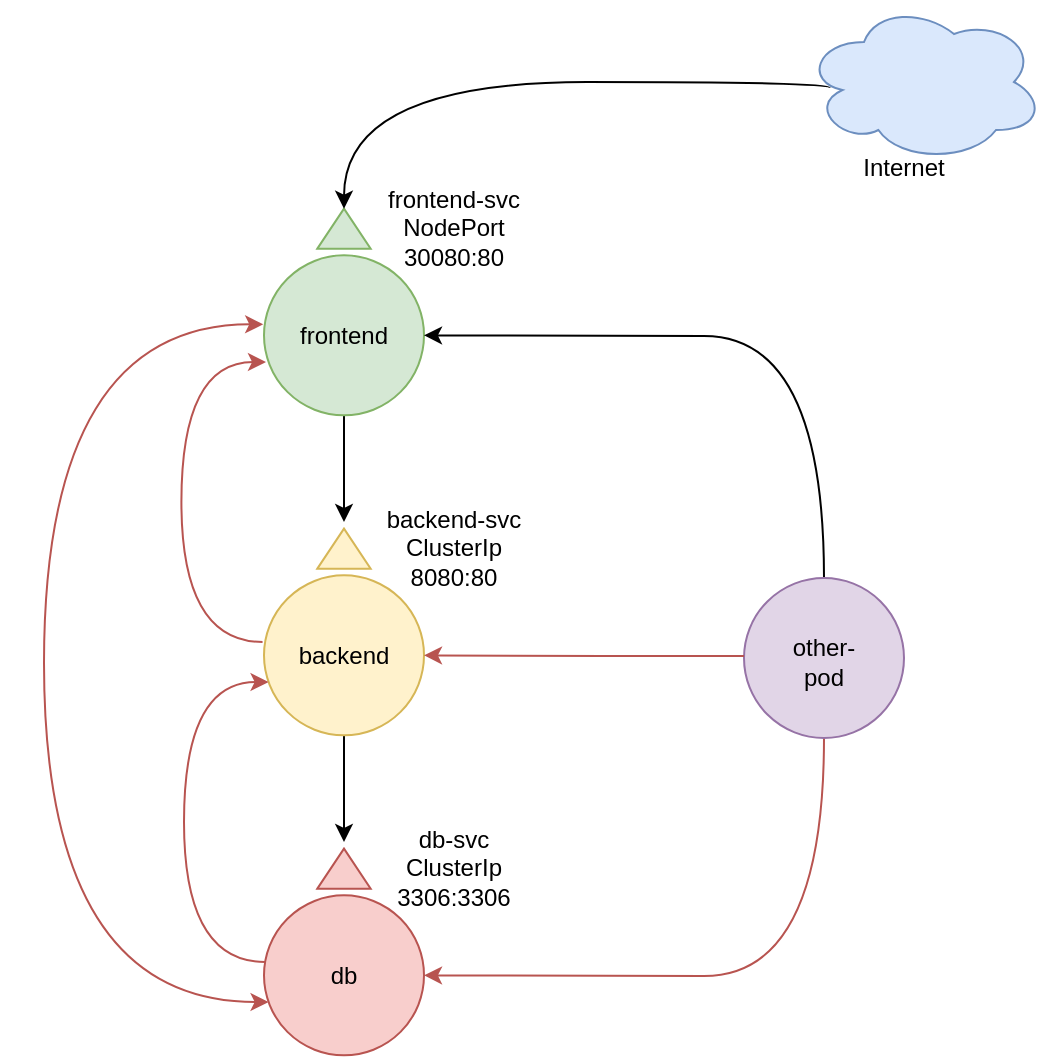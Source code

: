 <mxfile version="13.7.9" type="device"><diagram id="IQ9Xs65m0_L-1W2MOvgo" name="Page-1"><mxGraphModel dx="1422" dy="794" grid="1" gridSize="10" guides="1" tooltips="1" connect="1" arrows="1" fold="1" page="1" pageScale="1" pageWidth="850" pageHeight="1100" math="0" shadow="0"><root><mxCell id="0"/><mxCell id="1" parent="0"/><mxCell id="nrNpQpJfrOx8_1t5ANYU-21" style="edgeStyle=orthogonalEdgeStyle;rounded=0;orthogonalLoop=1;jettySize=auto;html=1;" parent="1" source="nrNpQpJfrOx8_1t5ANYU-1" edge="1"><mxGeometry relative="1" as="geometry"><mxPoint x="360" y="370" as="targetPoint"/></mxGeometry></mxCell><mxCell id="nrNpQpJfrOx8_1t5ANYU-1" value="" style="ellipse;whiteSpace=wrap;html=1;aspect=fixed;fillColor=#d5e8d4;strokeColor=#82b366;" parent="1" vertex="1"><mxGeometry x="320" y="236.67" width="80" height="80" as="geometry"/></mxCell><mxCell id="nrNpQpJfrOx8_1t5ANYU-2" value="" style="triangle;whiteSpace=wrap;html=1;rotation=-90;fillColor=#d5e8d4;strokeColor=#82b366;" parent="1" vertex="1"><mxGeometry x="350" y="210.0" width="20" height="26.67" as="geometry"/></mxCell><mxCell id="nrNpQpJfrOx8_1t5ANYU-20" style="edgeStyle=orthogonalEdgeStyle;rounded=0;orthogonalLoop=1;jettySize=auto;html=1;" parent="1" source="nrNpQpJfrOx8_1t5ANYU-3" edge="1"><mxGeometry relative="1" as="geometry"><mxPoint x="360" y="530" as="targetPoint"/></mxGeometry></mxCell><mxCell id="nrNpQpJfrOx8_1t5ANYU-3" value="" style="ellipse;whiteSpace=wrap;html=1;aspect=fixed;fillColor=#fff2cc;strokeColor=#d6b656;" parent="1" vertex="1"><mxGeometry x="320" y="396.67" width="80" height="80" as="geometry"/></mxCell><mxCell id="nrNpQpJfrOx8_1t5ANYU-4" value="" style="triangle;whiteSpace=wrap;html=1;rotation=-90;fillColor=#fff2cc;strokeColor=#d6b656;" parent="1" vertex="1"><mxGeometry x="350" y="370.0" width="20" height="26.67" as="geometry"/></mxCell><mxCell id="nrNpQpJfrOx8_1t5ANYU-37" style="edgeStyle=orthogonalEdgeStyle;curved=1;orthogonalLoop=1;jettySize=auto;html=1;fillColor=#f8cecc;strokeColor=#b85450;" parent="1" source="nrNpQpJfrOx8_1t5ANYU-5" target="nrNpQpJfrOx8_1t5ANYU-3" edge="1"><mxGeometry relative="1" as="geometry"><Array as="points"><mxPoint x="280" y="590"/><mxPoint x="280" y="450"/></Array></mxGeometry></mxCell><mxCell id="nrNpQpJfrOx8_1t5ANYU-40" style="edgeStyle=orthogonalEdgeStyle;curved=1;orthogonalLoop=1;jettySize=auto;html=1;entryX=-0.005;entryY=0.431;entryDx=0;entryDy=0;entryPerimeter=0;startArrow=classic;startFill=1;fillColor=#f8cecc;strokeColor=#b85450;" parent="1" source="nrNpQpJfrOx8_1t5ANYU-5" target="nrNpQpJfrOx8_1t5ANYU-1" edge="1"><mxGeometry relative="1" as="geometry"><Array as="points"><mxPoint x="210" y="610"/><mxPoint x="210" y="271"/></Array></mxGeometry></mxCell><mxCell id="nrNpQpJfrOx8_1t5ANYU-5" value="" style="ellipse;whiteSpace=wrap;html=1;aspect=fixed;fillColor=#f8cecc;strokeColor=#b85450;" parent="1" vertex="1"><mxGeometry x="320" y="556.67" width="80" height="80" as="geometry"/></mxCell><mxCell id="nrNpQpJfrOx8_1t5ANYU-6" value="" style="triangle;whiteSpace=wrap;html=1;rotation=-90;fillColor=#f8cecc;strokeColor=#b85450;" parent="1" vertex="1"><mxGeometry x="350" y="530" width="20" height="26.67" as="geometry"/></mxCell><mxCell id="nrNpQpJfrOx8_1t5ANYU-7" value="frontend" style="text;html=1;strokeColor=none;fillColor=none;align=center;verticalAlign=middle;whiteSpace=wrap;rounded=0;" parent="1" vertex="1"><mxGeometry x="340" y="266.67" width="40" height="20" as="geometry"/></mxCell><mxCell id="nrNpQpJfrOx8_1t5ANYU-10" value="backend" style="text;html=1;strokeColor=none;fillColor=none;align=center;verticalAlign=middle;whiteSpace=wrap;rounded=0;" parent="1" vertex="1"><mxGeometry x="340" y="426.67" width="40" height="20" as="geometry"/></mxCell><mxCell id="nrNpQpJfrOx8_1t5ANYU-11" value="db" style="text;html=1;strokeColor=none;fillColor=none;align=center;verticalAlign=middle;whiteSpace=wrap;rounded=0;" parent="1" vertex="1"><mxGeometry x="340" y="586.67" width="40" height="20" as="geometry"/></mxCell><mxCell id="nrNpQpJfrOx8_1t5ANYU-12" value="frontend-svc&lt;br&gt;NodePort&lt;br&gt;30080:80" style="text;html=1;strokeColor=none;align=center;verticalAlign=middle;whiteSpace=wrap;rounded=0;" parent="1" vertex="1"><mxGeometry x="380" y="213.34" width="70" height="20" as="geometry"/></mxCell><mxCell id="nrNpQpJfrOx8_1t5ANYU-13" value="backend-svc&lt;br&gt;ClusterIp&lt;br&gt;8080:80" style="text;html=1;strokeColor=none;align=center;verticalAlign=middle;whiteSpace=wrap;rounded=0;" parent="1" vertex="1"><mxGeometry x="380" y="373.34" width="70" height="20" as="geometry"/></mxCell><mxCell id="nrNpQpJfrOx8_1t5ANYU-15" value="db-svc&lt;br&gt;ClusterIp&lt;br&gt;3306:3306" style="text;html=1;strokeColor=none;align=center;verticalAlign=middle;whiteSpace=wrap;rounded=0;" parent="1" vertex="1"><mxGeometry x="380" y="533.34" width="70" height="20" as="geometry"/></mxCell><mxCell id="nrNpQpJfrOx8_1t5ANYU-25" style="edgeStyle=orthogonalEdgeStyle;orthogonalLoop=1;jettySize=auto;html=1;entryX=1;entryY=0.5;entryDx=0;entryDy=0;curved=1;" parent="1" source="nrNpQpJfrOx8_1t5ANYU-16" target="nrNpQpJfrOx8_1t5ANYU-1" edge="1"><mxGeometry relative="1" as="geometry"><Array as="points"><mxPoint x="600" y="277"/><mxPoint x="480" y="277"/></Array></mxGeometry></mxCell><mxCell id="nrNpQpJfrOx8_1t5ANYU-27" style="edgeStyle=orthogonalEdgeStyle;orthogonalLoop=1;jettySize=auto;html=1;entryX=1;entryY=0.5;entryDx=0;entryDy=0;fillColor=#f8cecc;strokeColor=#b85450;curved=1;" parent="1" source="nrNpQpJfrOx8_1t5ANYU-16" target="nrNpQpJfrOx8_1t5ANYU-5" edge="1"><mxGeometry relative="1" as="geometry"><Array as="points"><mxPoint x="600" y="597"/><mxPoint x="480" y="597"/></Array></mxGeometry></mxCell><mxCell id="nrNpQpJfrOx8_1t5ANYU-16" value="" style="ellipse;whiteSpace=wrap;html=1;aspect=fixed;rounded=0;fillColor=#e1d5e7;strokeColor=#9673a6;" parent="1" vertex="1"><mxGeometry x="560" y="398" width="80" height="80" as="geometry"/></mxCell><mxCell id="nrNpQpJfrOx8_1t5ANYU-26" style="edgeStyle=orthogonalEdgeStyle;rounded=0;orthogonalLoop=1;jettySize=auto;html=1;entryX=1;entryY=0.5;entryDx=0;entryDy=0;fillColor=#f8cecc;strokeColor=#b85450;" parent="1" target="nrNpQpJfrOx8_1t5ANYU-3" edge="1"><mxGeometry relative="1" as="geometry"><mxPoint x="560" y="437" as="sourcePoint"/><Array as="points"><mxPoint x="490" y="437"/></Array></mxGeometry></mxCell><mxCell id="nrNpQpJfrOx8_1t5ANYU-17" value="other-pod" style="text;html=1;strokeColor=none;fillColor=none;align=center;verticalAlign=middle;whiteSpace=wrap;rounded=0;" parent="1" vertex="1"><mxGeometry x="580" y="430.0" width="40" height="20" as="geometry"/></mxCell><mxCell id="nrNpQpJfrOx8_1t5ANYU-24" style="edgeStyle=orthogonalEdgeStyle;orthogonalLoop=1;jettySize=auto;html=1;entryX=1;entryY=0.5;entryDx=0;entryDy=0;curved=1;exitX=0.108;exitY=0.536;exitDx=0;exitDy=0;exitPerimeter=0;" parent="1" source="nrNpQpJfrOx8_1t5ANYU-22" target="nrNpQpJfrOx8_1t5ANYU-2" edge="1"><mxGeometry relative="1" as="geometry"><Array as="points"><mxPoint x="603" y="150"/><mxPoint x="360" y="150"/></Array></mxGeometry></mxCell><mxCell id="nrNpQpJfrOx8_1t5ANYU-22" value="" style="ellipse;shape=cloud;whiteSpace=wrap;html=1;rounded=0;fillColor=#dae8fc;strokeColor=#6c8ebf;" parent="1" vertex="1"><mxGeometry x="590" y="110" width="120" height="80" as="geometry"/></mxCell><mxCell id="nrNpQpJfrOx8_1t5ANYU-23" value="Internet" style="text;html=1;strokeColor=none;fillColor=none;align=center;verticalAlign=middle;whiteSpace=wrap;rounded=0;" parent="1" vertex="1"><mxGeometry x="620" y="183.34" width="40" height="20" as="geometry"/></mxCell><mxCell id="nrNpQpJfrOx8_1t5ANYU-34" value="" style="shape=image;html=1;verticalAlign=top;verticalLabelPosition=bottom;labelBackgroundColor=#ffffff;imageAspect=0;aspect=fixed;image=https://cdn3.iconfinder.com/data/icons/flat-actions-icons-9/792/Close_Icon-128.png;rounded=0;fillColor=none;" parent="1" vertex="1"><mxGeometry x="516" y="574" width="45" height="45" as="geometry"/></mxCell><mxCell id="nrNpQpJfrOx8_1t5ANYU-35" value="" style="shape=image;html=1;verticalAlign=top;verticalLabelPosition=bottom;labelBackgroundColor=#ffffff;imageAspect=0;aspect=fixed;image=https://cdn3.iconfinder.com/data/icons/flat-actions-icons-9/792/Close_Icon-128.png;rounded=0;fillColor=none;" parent="1" vertex="1"><mxGeometry x="470" y="414.5" width="45" height="45" as="geometry"/></mxCell><mxCell id="nrNpQpJfrOx8_1t5ANYU-39" style="edgeStyle=orthogonalEdgeStyle;curved=1;orthogonalLoop=1;jettySize=auto;html=1;fillColor=#f8cecc;strokeColor=#b85450;" parent="1" edge="1"><mxGeometry relative="1" as="geometry"><mxPoint x="319.27" y="430" as="sourcePoint"/><mxPoint x="320.996" y="290" as="targetPoint"/><Array as="points"><mxPoint x="278.71" y="430"/><mxPoint x="278.71" y="290"/></Array></mxGeometry></mxCell><mxCell id="nrNpQpJfrOx8_1t5ANYU-42" value="" style="shape=image;html=1;verticalAlign=top;verticalLabelPosition=bottom;labelBackgroundColor=#ffffff;imageAspect=0;aspect=fixed;image=https://cdn3.iconfinder.com/data/icons/flat-actions-icons-9/792/Close_Icon-128.png;rounded=0;fillColor=none;" parent="1" vertex="1"><mxGeometry x="257" y="337" width="45" height="45" as="geometry"/></mxCell><mxCell id="nrNpQpJfrOx8_1t5ANYU-43" value="" style="shape=image;html=1;verticalAlign=top;verticalLabelPosition=bottom;labelBackgroundColor=#ffffff;imageAspect=0;aspect=fixed;image=https://cdn3.iconfinder.com/data/icons/flat-actions-icons-9/792/Close_Icon-128.png;rounded=0;fillColor=none;" parent="1" vertex="1"><mxGeometry x="258" y="497" width="45" height="45" as="geometry"/></mxCell><mxCell id="nrNpQpJfrOx8_1t5ANYU-44" value="" style="shape=image;html=1;verticalAlign=top;verticalLabelPosition=bottom;labelBackgroundColor=#ffffff;imageAspect=0;aspect=fixed;image=https://cdn3.iconfinder.com/data/icons/flat-actions-icons-9/792/Close_Icon-128.png;rounded=0;fillColor=none;" parent="1" vertex="1"><mxGeometry x="188" y="417.5" width="45" height="45" as="geometry"/></mxCell></root></mxGraphModel></diagram></mxfile>